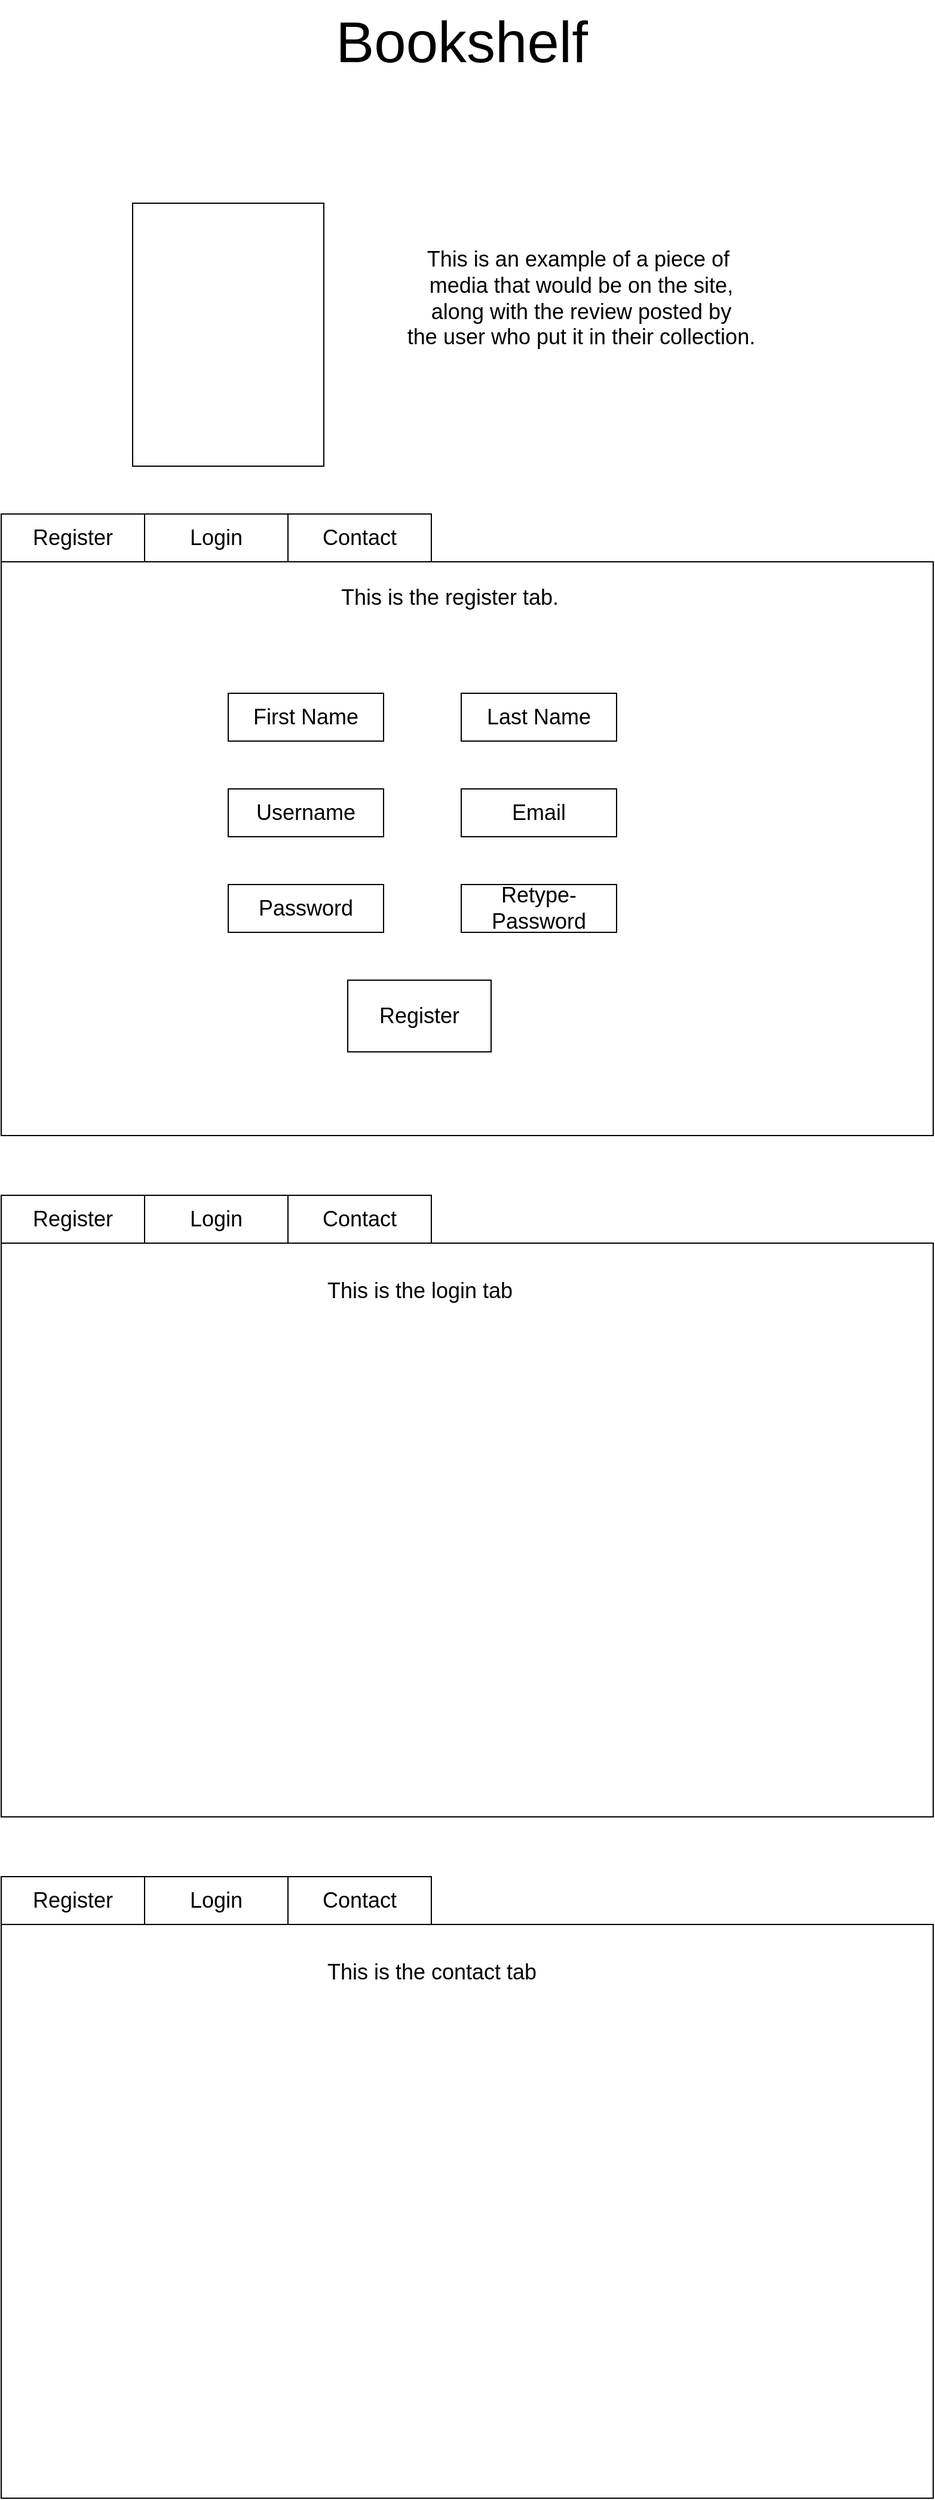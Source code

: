 <mxfile>
    <diagram id="0xAgNzB_sNhx3lZTbn35" name="Front">
        <mxGraphModel dx="1028" dy="424" grid="1" gridSize="10" guides="1" tooltips="1" connect="1" arrows="1" fold="1" page="1" pageScale="1" pageWidth="850" pageHeight="1100" math="0" shadow="0">
            <root>
                <mxCell id="0"/>
                <mxCell id="1" parent="0"/>
                <mxCell id="2" value="&lt;font style=&quot;font-size: 48px;&quot;&gt;Bookshelf&lt;/font&gt;" style="text;html=1;align=center;verticalAlign=middle;resizable=0;points=[];autosize=1;strokeColor=none;fillColor=none;" parent="1" vertex="1">
                    <mxGeometry x="310" y="80" width="230" height="70" as="geometry"/>
                </mxCell>
                <mxCell id="Hnzboa-m79hkI0IA9eRg-3" value="" style="whiteSpace=wrap;html=1;fontSize=18;" parent="1" vertex="1">
                    <mxGeometry x="150" y="250" width="160" height="220" as="geometry"/>
                </mxCell>
                <mxCell id="Hnzboa-m79hkI0IA9eRg-4" value="This is an example of a piece of&amp;nbsp;&lt;br&gt;media that would be on the site,&lt;br&gt;along with the review posted by&lt;br&gt;the user who put it in their collection." style="text;html=1;align=center;verticalAlign=middle;resizable=0;points=[];autosize=1;strokeColor=none;fillColor=none;fontSize=18;" parent="1" vertex="1">
                    <mxGeometry x="370" y="280" width="310" height="100" as="geometry"/>
                </mxCell>
                <mxCell id="Hnzboa-m79hkI0IA9eRg-5" value="" style="whiteSpace=wrap;html=1;fontSize=18;" parent="1" vertex="1">
                    <mxGeometry x="40" y="550" width="780" height="480" as="geometry"/>
                </mxCell>
                <mxCell id="Hnzboa-m79hkI0IA9eRg-6" value="Register" style="whiteSpace=wrap;html=1;fontSize=18;" parent="1" vertex="1">
                    <mxGeometry x="40" y="510" width="120" height="40" as="geometry"/>
                </mxCell>
                <mxCell id="Hnzboa-m79hkI0IA9eRg-7" value="Login" style="whiteSpace=wrap;html=1;fontSize=18;" parent="1" vertex="1">
                    <mxGeometry x="160" y="510" width="120" height="40" as="geometry"/>
                </mxCell>
                <mxCell id="Hnzboa-m79hkI0IA9eRg-8" value="Contact" style="whiteSpace=wrap;html=1;fontSize=18;" parent="1" vertex="1">
                    <mxGeometry x="280" y="510" width="120" height="40" as="geometry"/>
                </mxCell>
                <mxCell id="Hnzboa-m79hkI0IA9eRg-9" value="" style="whiteSpace=wrap;html=1;fontSize=18;" parent="1" vertex="1">
                    <mxGeometry x="40" y="1120" width="780" height="480" as="geometry"/>
                </mxCell>
                <mxCell id="Hnzboa-m79hkI0IA9eRg-10" value="Register" style="whiteSpace=wrap;html=1;fontSize=18;" parent="1" vertex="1">
                    <mxGeometry x="40" y="1080" width="120" height="40" as="geometry"/>
                </mxCell>
                <mxCell id="Hnzboa-m79hkI0IA9eRg-11" value="Login" style="whiteSpace=wrap;html=1;fontSize=18;" parent="1" vertex="1">
                    <mxGeometry x="160" y="1080" width="120" height="40" as="geometry"/>
                </mxCell>
                <mxCell id="Hnzboa-m79hkI0IA9eRg-12" value="Contact" style="whiteSpace=wrap;html=1;fontSize=18;" parent="1" vertex="1">
                    <mxGeometry x="280" y="1080" width="120" height="40" as="geometry"/>
                </mxCell>
                <mxCell id="Hnzboa-m79hkI0IA9eRg-13" value="" style="whiteSpace=wrap;html=1;fontSize=18;" parent="1" vertex="1">
                    <mxGeometry x="40" y="1690" width="780" height="480" as="geometry"/>
                </mxCell>
                <mxCell id="Hnzboa-m79hkI0IA9eRg-14" value="Register" style="whiteSpace=wrap;html=1;fontSize=18;" parent="1" vertex="1">
                    <mxGeometry x="40" y="1650" width="120" height="40" as="geometry"/>
                </mxCell>
                <mxCell id="Hnzboa-m79hkI0IA9eRg-15" value="Login" style="whiteSpace=wrap;html=1;fontSize=18;" parent="1" vertex="1">
                    <mxGeometry x="160" y="1650" width="120" height="40" as="geometry"/>
                </mxCell>
                <mxCell id="Hnzboa-m79hkI0IA9eRg-16" value="Contact" style="whiteSpace=wrap;html=1;fontSize=18;" parent="1" vertex="1">
                    <mxGeometry x="280" y="1650" width="120" height="40" as="geometry"/>
                </mxCell>
                <mxCell id="Hnzboa-m79hkI0IA9eRg-17" value="This is the register tab." style="text;html=1;align=center;verticalAlign=middle;resizable=0;points=[];autosize=1;strokeColor=none;fillColor=none;fontSize=18;" parent="1" vertex="1">
                    <mxGeometry x="310" y="560" width="210" height="40" as="geometry"/>
                </mxCell>
                <mxCell id="Hnzboa-m79hkI0IA9eRg-18" value="Email" style="whiteSpace=wrap;html=1;fontSize=18;" parent="1" vertex="1">
                    <mxGeometry x="425" y="740" width="130" height="40" as="geometry"/>
                </mxCell>
                <mxCell id="Hnzboa-m79hkI0IA9eRg-19" value="Username" style="whiteSpace=wrap;html=1;fontSize=18;" parent="1" vertex="1">
                    <mxGeometry x="230" y="740" width="130" height="40" as="geometry"/>
                </mxCell>
                <mxCell id="Hnzboa-m79hkI0IA9eRg-20" value="Last Name" style="whiteSpace=wrap;html=1;fontSize=18;" parent="1" vertex="1">
                    <mxGeometry x="425" y="660" width="130" height="40" as="geometry"/>
                </mxCell>
                <mxCell id="Hnzboa-m79hkI0IA9eRg-21" value="First Name" style="whiteSpace=wrap;html=1;fontSize=18;" parent="1" vertex="1">
                    <mxGeometry x="230" y="660" width="130" height="40" as="geometry"/>
                </mxCell>
                <mxCell id="Hnzboa-m79hkI0IA9eRg-22" value="Password" style="whiteSpace=wrap;html=1;fontSize=18;" parent="1" vertex="1">
                    <mxGeometry x="230" y="820" width="130" height="40" as="geometry"/>
                </mxCell>
                <mxCell id="Hnzboa-m79hkI0IA9eRg-23" value="Retype-Password" style="whiteSpace=wrap;html=1;fontSize=18;" parent="1" vertex="1">
                    <mxGeometry x="425" y="820" width="130" height="40" as="geometry"/>
                </mxCell>
                <mxCell id="Hnzboa-m79hkI0IA9eRg-24" value="Register" style="whiteSpace=wrap;html=1;fontSize=18;" parent="1" vertex="1">
                    <mxGeometry x="330" y="900" width="120" height="60" as="geometry"/>
                </mxCell>
                <mxCell id="Hnzboa-m79hkI0IA9eRg-25" value="This is the login tab" style="text;html=1;align=center;verticalAlign=middle;resizable=0;points=[];autosize=1;strokeColor=none;fillColor=none;fontSize=18;" parent="1" vertex="1">
                    <mxGeometry x="300" y="1140" width="180" height="40" as="geometry"/>
                </mxCell>
                <mxCell id="Hnzboa-m79hkI0IA9eRg-26" value="This is the contact tab" style="text;html=1;align=center;verticalAlign=middle;resizable=0;points=[];autosize=1;strokeColor=none;fillColor=none;fontSize=18;" parent="1" vertex="1">
                    <mxGeometry x="300" y="1710" width="200" height="40" as="geometry"/>
                </mxCell>
            </root>
        </mxGraphModel>
    </diagram>
    <diagram id="qTJgMGIuk7FkQoH5v_hD" name="User Home">
        <mxGraphModel dx="1028" dy="424" grid="1" gridSize="10" guides="1" tooltips="1" connect="1" arrows="1" fold="1" page="1" pageScale="1" pageWidth="850" pageHeight="1100" math="0" shadow="0">
            <root>
                <mxCell id="0"/>
                <mxCell id="1" parent="0"/>
                <mxCell id="o143iWbHMQLEZWKRlMxN-1" value="&lt;font style=&quot;font-size: 48px;&quot;&gt;Bookshelf&lt;/font&gt;" style="text;html=1;align=center;verticalAlign=middle;resizable=0;points=[];autosize=1;strokeColor=none;fillColor=none;" parent="1" vertex="1">
                    <mxGeometry x="310" y="40" width="230" height="70" as="geometry"/>
                </mxCell>
                <mxCell id="o143iWbHMQLEZWKRlMxN-2" value="Search bar" style="whiteSpace=wrap;html=1;" parent="1" vertex="1">
                    <mxGeometry x="195" y="160" width="400" height="30" as="geometry"/>
                </mxCell>
                <mxCell id="o143iWbHMQLEZWKRlMxN-3" value="S" style="whiteSpace=wrap;html=1;" parent="1" vertex="1">
                    <mxGeometry x="615" y="160" width="40" height="30" as="geometry"/>
                </mxCell>
                <mxCell id="o143iWbHMQLEZWKRlMxN-4" value="" style="whiteSpace=wrap;html=1;" parent="1" vertex="1">
                    <mxGeometry x="50" y="240" width="160" height="210" as="geometry"/>
                </mxCell>
                <mxCell id="o143iWbHMQLEZWKRlMxN-6" value="" style="whiteSpace=wrap;html=1;" parent="1" vertex="1">
                    <mxGeometry x="50" y="720" width="160" height="210" as="geometry"/>
                </mxCell>
                <mxCell id="o143iWbHMQLEZWKRlMxN-7" value="" style="whiteSpace=wrap;html=1;" parent="1" vertex="1">
                    <mxGeometry x="50" y="480" width="160" height="210" as="geometry"/>
                </mxCell>
                <mxCell id="o143iWbHMQLEZWKRlMxN-8" value="Review blurb about the top starred piece of media" style="rounded=1;whiteSpace=wrap;html=1;" parent="1" vertex="1">
                    <mxGeometry x="250" y="280" width="480" height="120" as="geometry"/>
                </mxCell>
                <mxCell id="o143iWbHMQLEZWKRlMxN-10" value="Review blurb about the top starred piece of media" style="rounded=1;whiteSpace=wrap;html=1;" parent="1" vertex="1">
                    <mxGeometry x="250" y="765" width="480" height="120" as="geometry"/>
                </mxCell>
                <mxCell id="o143iWbHMQLEZWKRlMxN-11" value="Review blurb about the top starred piece of media" style="rounded=1;whiteSpace=wrap;html=1;" parent="1" vertex="1">
                    <mxGeometry x="250" y="525" width="480" height="120" as="geometry"/>
                </mxCell>
                <mxCell id="o143iWbHMQLEZWKRlMxN-12" value="My&amp;nbsp;&lt;br&gt;Collection" style="rounded=1;whiteSpace=wrap;html=1;" parent="1" vertex="1">
                    <mxGeometry x="570" y="45" width="80" height="55" as="geometry"/>
                </mxCell>
                <mxCell id="o143iWbHMQLEZWKRlMxN-13" value="Logout" style="rounded=1;whiteSpace=wrap;html=1;" parent="1" vertex="1">
                    <mxGeometry x="670" y="45" width="80" height="55" as="geometry"/>
                </mxCell>
            </root>
        </mxGraphModel>
    </diagram>
    <diagram id="Gl2BRGJ183U7IQBZEimP" name="User Collection Page">
        <mxGraphModel dx="1027" dy="424" grid="1" gridSize="10" guides="1" tooltips="1" connect="1" arrows="1" fold="1" page="1" pageScale="1" pageWidth="850" pageHeight="1100" math="0" shadow="0">
            <root>
                <mxCell id="0"/>
                <mxCell id="1" parent="0"/>
                <mxCell id="uoK-7LydAvcVkYXNqq8R-4" value="&lt;font style=&quot;font-size: 48px;&quot;&gt;Bookshelf&lt;/font&gt;" style="text;html=1;align=center;verticalAlign=middle;resizable=0;points=[];autosize=1;strokeColor=none;fillColor=none;" vertex="1" parent="1">
                    <mxGeometry x="290" y="50" width="230" height="70" as="geometry"/>
                </mxCell>
                <mxCell id="uoK-7LydAvcVkYXNqq8R-5" value="My&amp;nbsp;&lt;br&gt;Collection" style="rounded=1;whiteSpace=wrap;html=1;" vertex="1" parent="1">
                    <mxGeometry x="540" y="57.5" width="80" height="55" as="geometry"/>
                </mxCell>
                <mxCell id="uoK-7LydAvcVkYXNqq8R-6" value="Logout" style="rounded=1;whiteSpace=wrap;html=1;" vertex="1" parent="1">
                    <mxGeometry x="640" y="57.5" width="80" height="55" as="geometry"/>
                </mxCell>
                <mxCell id="uoK-7LydAvcVkYXNqq8R-7" value="&lt;font style=&quot;font-size: 24px;&quot;&gt;Your Collection, username&lt;/font&gt;" style="text;html=1;align=center;verticalAlign=middle;resizable=0;points=[];autosize=1;strokeColor=none;fillColor=none;" vertex="1" parent="1">
                    <mxGeometry x="20" y="150" width="300" height="40" as="geometry"/>
                </mxCell>
                <mxCell id="LpHoDHGF5rTLu8Xwo5mP-1" value="Search your collection" style="whiteSpace=wrap;html=1;" vertex="1" parent="1">
                    <mxGeometry x="230" y="210" width="400" height="30" as="geometry"/>
                </mxCell>
                <mxCell id="LpHoDHGF5rTLu8Xwo5mP-2" value="S" style="whiteSpace=wrap;html=1;" vertex="1" parent="1">
                    <mxGeometry x="650" y="210" width="40" height="30" as="geometry"/>
                </mxCell>
                <mxCell id="LpHoDHGF5rTLu8Xwo5mP-3" value="" style="whiteSpace=wrap;html=1;" vertex="1" parent="1">
                    <mxGeometry x="85" y="290" width="160" height="210" as="geometry"/>
                </mxCell>
                <mxCell id="LpHoDHGF5rTLu8Xwo5mP-4" value="" style="whiteSpace=wrap;html=1;" vertex="1" parent="1">
                    <mxGeometry x="85" y="770" width="160" height="210" as="geometry"/>
                </mxCell>
                <mxCell id="LpHoDHGF5rTLu8Xwo5mP-5" value="" style="whiteSpace=wrap;html=1;" vertex="1" parent="1">
                    <mxGeometry x="85" y="530" width="160" height="210" as="geometry"/>
                </mxCell>
                <mxCell id="LpHoDHGF5rTLu8Xwo5mP-6" value="Review blurb about your top starred piece of media" style="rounded=1;whiteSpace=wrap;html=1;" vertex="1" parent="1">
                    <mxGeometry x="285" y="330" width="480" height="120" as="geometry"/>
                </mxCell>
                <mxCell id="LpHoDHGF5rTLu8Xwo5mP-7" value="Review blurb about your top starred piece of media" style="rounded=1;whiteSpace=wrap;html=1;" vertex="1" parent="1">
                    <mxGeometry x="285" y="815" width="480" height="120" as="geometry"/>
                </mxCell>
                <mxCell id="LpHoDHGF5rTLu8Xwo5mP-8" value="Review blurb about your top starred piece of media" style="rounded=1;whiteSpace=wrap;html=1;" vertex="1" parent="1">
                    <mxGeometry x="285" y="575" width="480" height="120" as="geometry"/>
                </mxCell>
            </root>
        </mxGraphModel>
    </diagram>
</mxfile>